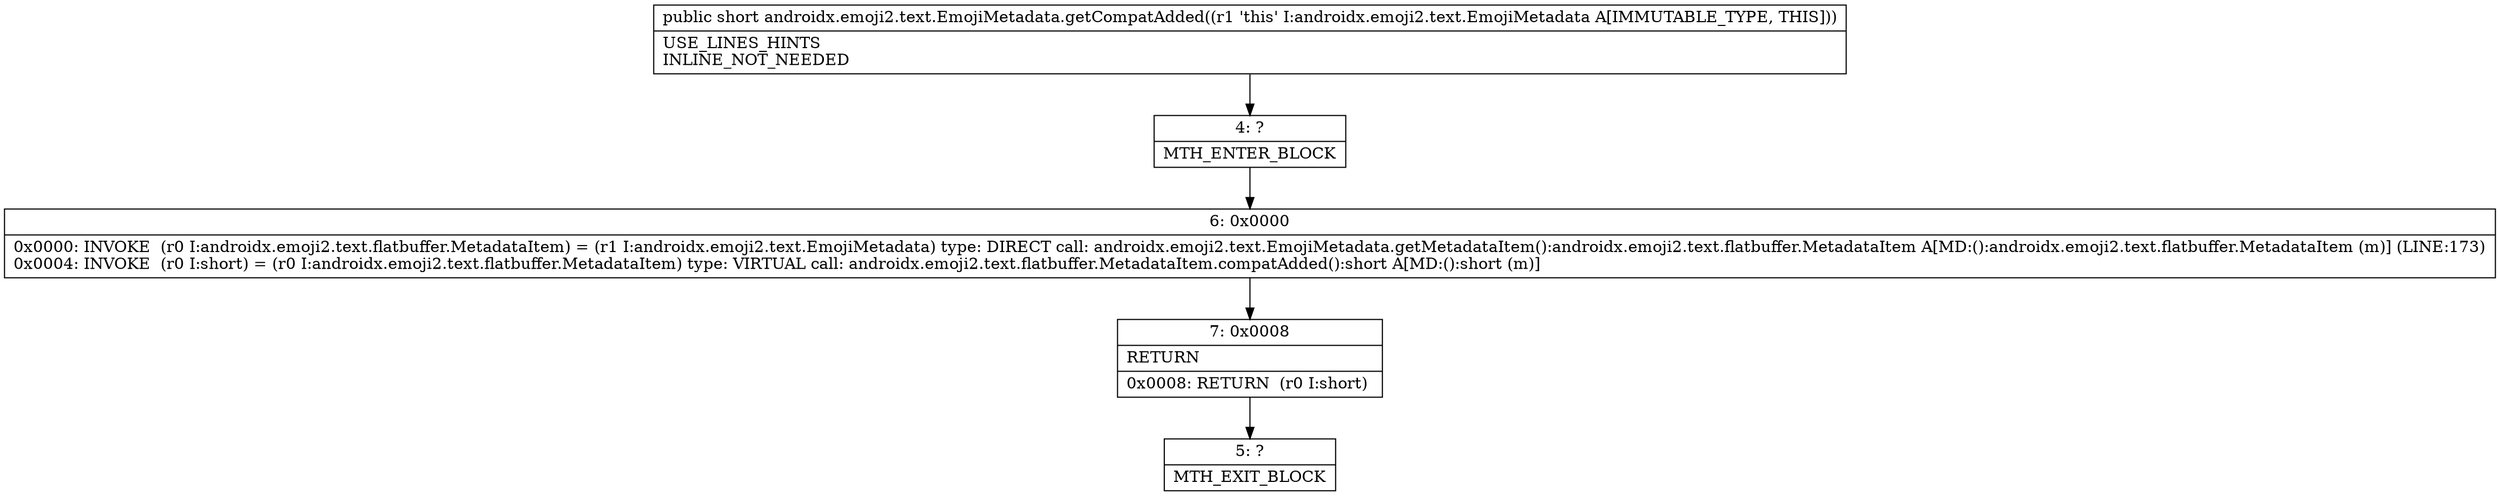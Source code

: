 digraph "CFG forandroidx.emoji2.text.EmojiMetadata.getCompatAdded()S" {
Node_4 [shape=record,label="{4\:\ ?|MTH_ENTER_BLOCK\l}"];
Node_6 [shape=record,label="{6\:\ 0x0000|0x0000: INVOKE  (r0 I:androidx.emoji2.text.flatbuffer.MetadataItem) = (r1 I:androidx.emoji2.text.EmojiMetadata) type: DIRECT call: androidx.emoji2.text.EmojiMetadata.getMetadataItem():androidx.emoji2.text.flatbuffer.MetadataItem A[MD:():androidx.emoji2.text.flatbuffer.MetadataItem (m)] (LINE:173)\l0x0004: INVOKE  (r0 I:short) = (r0 I:androidx.emoji2.text.flatbuffer.MetadataItem) type: VIRTUAL call: androidx.emoji2.text.flatbuffer.MetadataItem.compatAdded():short A[MD:():short (m)]\l}"];
Node_7 [shape=record,label="{7\:\ 0x0008|RETURN\l|0x0008: RETURN  (r0 I:short) \l}"];
Node_5 [shape=record,label="{5\:\ ?|MTH_EXIT_BLOCK\l}"];
MethodNode[shape=record,label="{public short androidx.emoji2.text.EmojiMetadata.getCompatAdded((r1 'this' I:androidx.emoji2.text.EmojiMetadata A[IMMUTABLE_TYPE, THIS]))  | USE_LINES_HINTS\lINLINE_NOT_NEEDED\l}"];
MethodNode -> Node_4;Node_4 -> Node_6;
Node_6 -> Node_7;
Node_7 -> Node_5;
}

